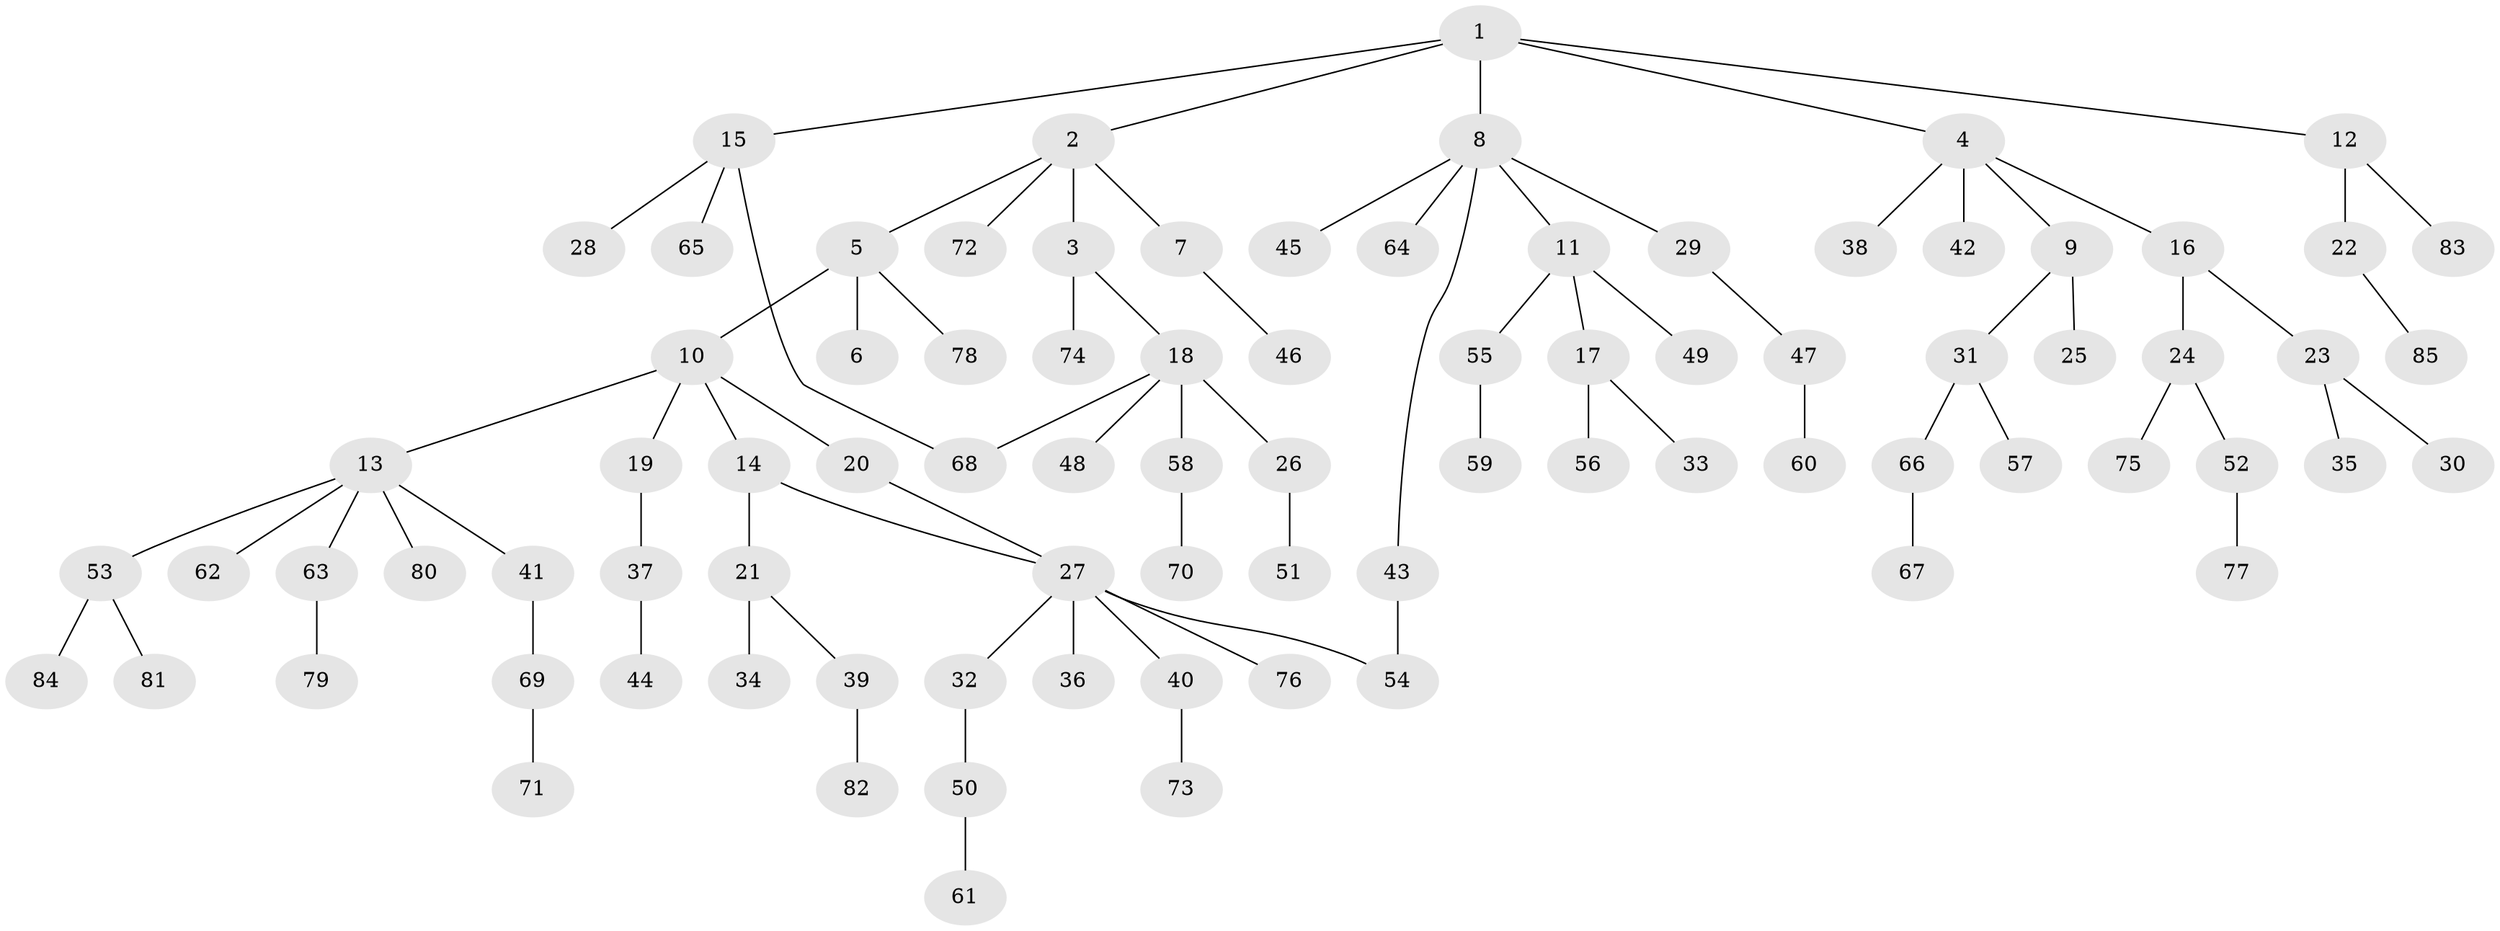// coarse degree distribution, {6: 0.017857142857142856, 4: 0.05357142857142857, 2: 0.21428571428571427, 7: 0.03571428571428571, 1: 0.5357142857142857, 5: 0.05357142857142857, 3: 0.08928571428571429}
// Generated by graph-tools (version 1.1) at 2025/51/02/27/25 19:51:35]
// undirected, 85 vertices, 87 edges
graph export_dot {
graph [start="1"]
  node [color=gray90,style=filled];
  1;
  2;
  3;
  4;
  5;
  6;
  7;
  8;
  9;
  10;
  11;
  12;
  13;
  14;
  15;
  16;
  17;
  18;
  19;
  20;
  21;
  22;
  23;
  24;
  25;
  26;
  27;
  28;
  29;
  30;
  31;
  32;
  33;
  34;
  35;
  36;
  37;
  38;
  39;
  40;
  41;
  42;
  43;
  44;
  45;
  46;
  47;
  48;
  49;
  50;
  51;
  52;
  53;
  54;
  55;
  56;
  57;
  58;
  59;
  60;
  61;
  62;
  63;
  64;
  65;
  66;
  67;
  68;
  69;
  70;
  71;
  72;
  73;
  74;
  75;
  76;
  77;
  78;
  79;
  80;
  81;
  82;
  83;
  84;
  85;
  1 -- 2;
  1 -- 4;
  1 -- 8;
  1 -- 12;
  1 -- 15;
  2 -- 3;
  2 -- 5;
  2 -- 7;
  2 -- 72;
  3 -- 18;
  3 -- 74;
  4 -- 9;
  4 -- 16;
  4 -- 38;
  4 -- 42;
  5 -- 6;
  5 -- 10;
  5 -- 78;
  7 -- 46;
  8 -- 11;
  8 -- 29;
  8 -- 43;
  8 -- 45;
  8 -- 64;
  9 -- 25;
  9 -- 31;
  10 -- 13;
  10 -- 14;
  10 -- 19;
  10 -- 20;
  11 -- 17;
  11 -- 49;
  11 -- 55;
  12 -- 22;
  12 -- 83;
  13 -- 41;
  13 -- 53;
  13 -- 62;
  13 -- 63;
  13 -- 80;
  14 -- 21;
  14 -- 27;
  15 -- 28;
  15 -- 65;
  15 -- 68;
  16 -- 23;
  16 -- 24;
  17 -- 33;
  17 -- 56;
  18 -- 26;
  18 -- 48;
  18 -- 58;
  18 -- 68;
  19 -- 37;
  20 -- 27;
  21 -- 34;
  21 -- 39;
  22 -- 85;
  23 -- 30;
  23 -- 35;
  24 -- 52;
  24 -- 75;
  26 -- 51;
  27 -- 32;
  27 -- 36;
  27 -- 40;
  27 -- 54;
  27 -- 76;
  29 -- 47;
  31 -- 57;
  31 -- 66;
  32 -- 50;
  37 -- 44;
  39 -- 82;
  40 -- 73;
  41 -- 69;
  43 -- 54;
  47 -- 60;
  50 -- 61;
  52 -- 77;
  53 -- 81;
  53 -- 84;
  55 -- 59;
  58 -- 70;
  63 -- 79;
  66 -- 67;
  69 -- 71;
}
